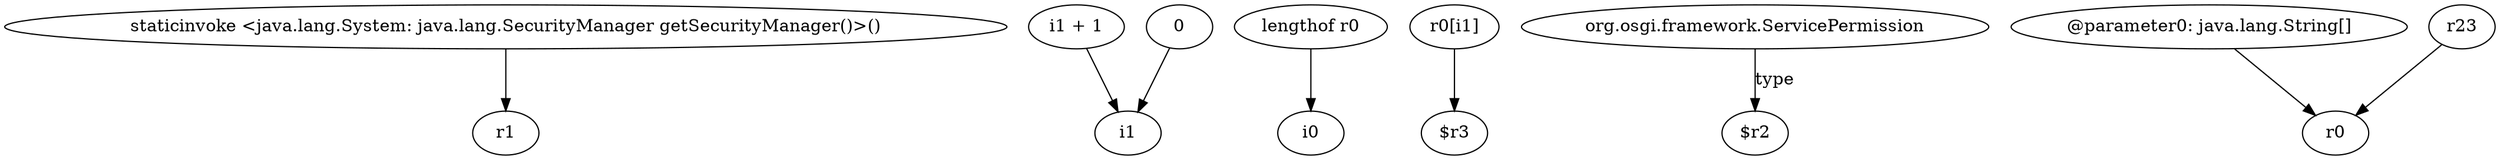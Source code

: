 digraph g {
0[label="staticinvoke <java.lang.System: java.lang.SecurityManager getSecurityManager()>()"]
1[label="r1"]
0->1[label=""]
2[label="i1 + 1"]
3[label="i1"]
2->3[label=""]
4[label="0"]
4->3[label=""]
5[label="lengthof r0"]
6[label="i0"]
5->6[label=""]
7[label="r0[i1]"]
8[label="$r3"]
7->8[label=""]
9[label="org.osgi.framework.ServicePermission"]
10[label="$r2"]
9->10[label="type"]
11[label="@parameter0: java.lang.String[]"]
12[label="r0"]
11->12[label=""]
13[label="r23"]
13->12[label=""]
}